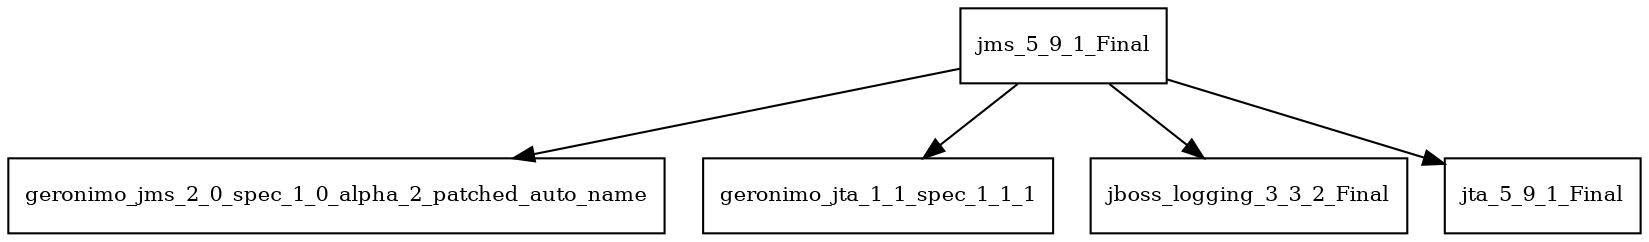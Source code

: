 digraph jms_5_9_1_Final_dependencies {
  node [shape = box, fontsize=10.0];
  jms_5_9_1_Final -> geronimo_jms_2_0_spec_1_0_alpha_2_patched_auto_name;
  jms_5_9_1_Final -> geronimo_jta_1_1_spec_1_1_1;
  jms_5_9_1_Final -> jboss_logging_3_3_2_Final;
  jms_5_9_1_Final -> jta_5_9_1_Final;
}
